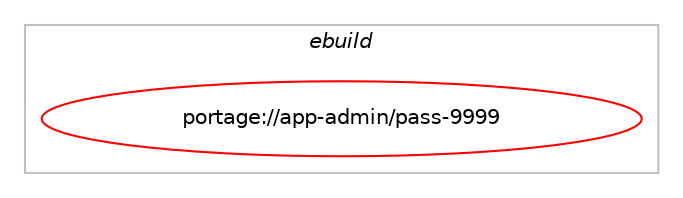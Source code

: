 digraph prolog {

# *************
# Graph options
# *************

newrank=true;
concentrate=true;
compound=true;
graph [rankdir=LR,fontname=Helvetica,fontsize=10,ranksep=1.5];#, ranksep=2.5, nodesep=0.2];
edge  [arrowhead=vee];
node  [fontname=Helvetica,fontsize=10];

# **********
# The ebuild
# **********

subgraph cluster_leftcol {
color=gray;
label=<<i>ebuild</i>>;
id [label="portage://app-admin/pass-9999", color=red, width=4, href="../app-admin/pass-9999.svg"];
}

# ****************
# The dependencies
# ****************

subgraph cluster_midcol {
color=gray;
label=<<i>dependencies</i>>;
subgraph cluster_compile {
fillcolor="#eeeeee";
style=filled;
label=<<i>compile</i>>;
}
subgraph cluster_compileandrun {
fillcolor="#eeeeee";
style=filled;
label=<<i>compile and run</i>>;
}
subgraph cluster_run {
fillcolor="#eeeeee";
style=filled;
label=<<i>run</i>>;
# *** BEGIN UNKNOWN DEPENDENCY TYPE (TODO) ***
# id -> equal(use_conditional_group(positive,X,portage://app-admin/pass-9999,[package_dependency(portage://app-admin/pass-9999,run,no,x11-misc,xclip,none,[,,],[],[])]))
# *** END UNKNOWN DEPENDENCY TYPE (TODO) ***

# *** BEGIN UNKNOWN DEPENDENCY TYPE (TODO) ***
# id -> equal(use_conditional_group(positive,dmenu,portage://app-admin/pass-9999,[package_dependency(portage://app-admin/pass-9999,run,no,x11-misc,dmenu,none,[,,],[],[]),package_dependency(portage://app-admin/pass-9999,run,no,x11-misc,xdotool,none,[,,],[],[])]))
# *** END UNKNOWN DEPENDENCY TYPE (TODO) ***

# *** BEGIN UNKNOWN DEPENDENCY TYPE (TODO) ***
# id -> equal(use_conditional_group(positive,elibc_Darwin,portage://app-admin/pass-9999,[package_dependency(portage://app-admin/pass-9999,run,no,app-misc,getopt,none,[,,],[],[])]))
# *** END UNKNOWN DEPENDENCY TYPE (TODO) ***

# *** BEGIN UNKNOWN DEPENDENCY TYPE (TODO) ***
# id -> equal(use_conditional_group(positive,emacs,portage://app-admin/pass-9999,[package_dependency(portage://app-admin/pass-9999,run,no,app-editors,emacs,greaterequal,[23.1,,,23.1],any_different_slot,[]),package_dependency(portage://app-admin/pass-9999,run,no,app-emacs,f,greaterequal,[0.11.0,,,0.11.0],[],[]),package_dependency(portage://app-admin/pass-9999,run,no,app-emacs,s,greaterequal,[1.9.0,,,1.9.0],[],[]),package_dependency(portage://app-admin/pass-9999,run,no,app-emacs,with-editor,greaterequal,[2.5.11,,,2.5.11],[],[])]))
# *** END UNKNOWN DEPENDENCY TYPE (TODO) ***

# *** BEGIN UNKNOWN DEPENDENCY TYPE (TODO) ***
# id -> equal(use_conditional_group(positive,git,portage://app-admin/pass-9999,[package_dependency(portage://app-admin/pass-9999,run,no,dev-vcs,git,none,[,,],[],[])]))
# *** END UNKNOWN DEPENDENCY TYPE (TODO) ***

# *** BEGIN UNKNOWN DEPENDENCY TYPE (TODO) ***
# id -> equal(use_conditional_group(positive,wayland,portage://app-admin/pass-9999,[package_dependency(portage://app-admin/pass-9999,run,no,gui-apps,wl-clipboard,none,[,,],[],[])]))
# *** END UNKNOWN DEPENDENCY TYPE (TODO) ***

# *** BEGIN UNKNOWN DEPENDENCY TYPE (TODO) ***
# id -> equal(package_dependency(portage://app-admin/pass-9999,run,no,app-crypt,gnupg,none,[,,],[],[]))
# *** END UNKNOWN DEPENDENCY TYPE (TODO) ***

# *** BEGIN UNKNOWN DEPENDENCY TYPE (TODO) ***
# id -> equal(package_dependency(portage://app-admin/pass-9999,run,no,app-text,tree,greaterequal,[1.7.0,,,1.7.0],[],[]))
# *** END UNKNOWN DEPENDENCY TYPE (TODO) ***

# *** BEGIN UNKNOWN DEPENDENCY TYPE (TODO) ***
# id -> equal(package_dependency(portage://app-admin/pass-9999,run,no,media-gfx,qrencode,none,[,,],[],[use(enable(png),positive)]))
# *** END UNKNOWN DEPENDENCY TYPE (TODO) ***

}
}

# **************
# The candidates
# **************

subgraph cluster_choices {
rank=same;
color=gray;
label=<<i>candidates</i>>;

}

}
